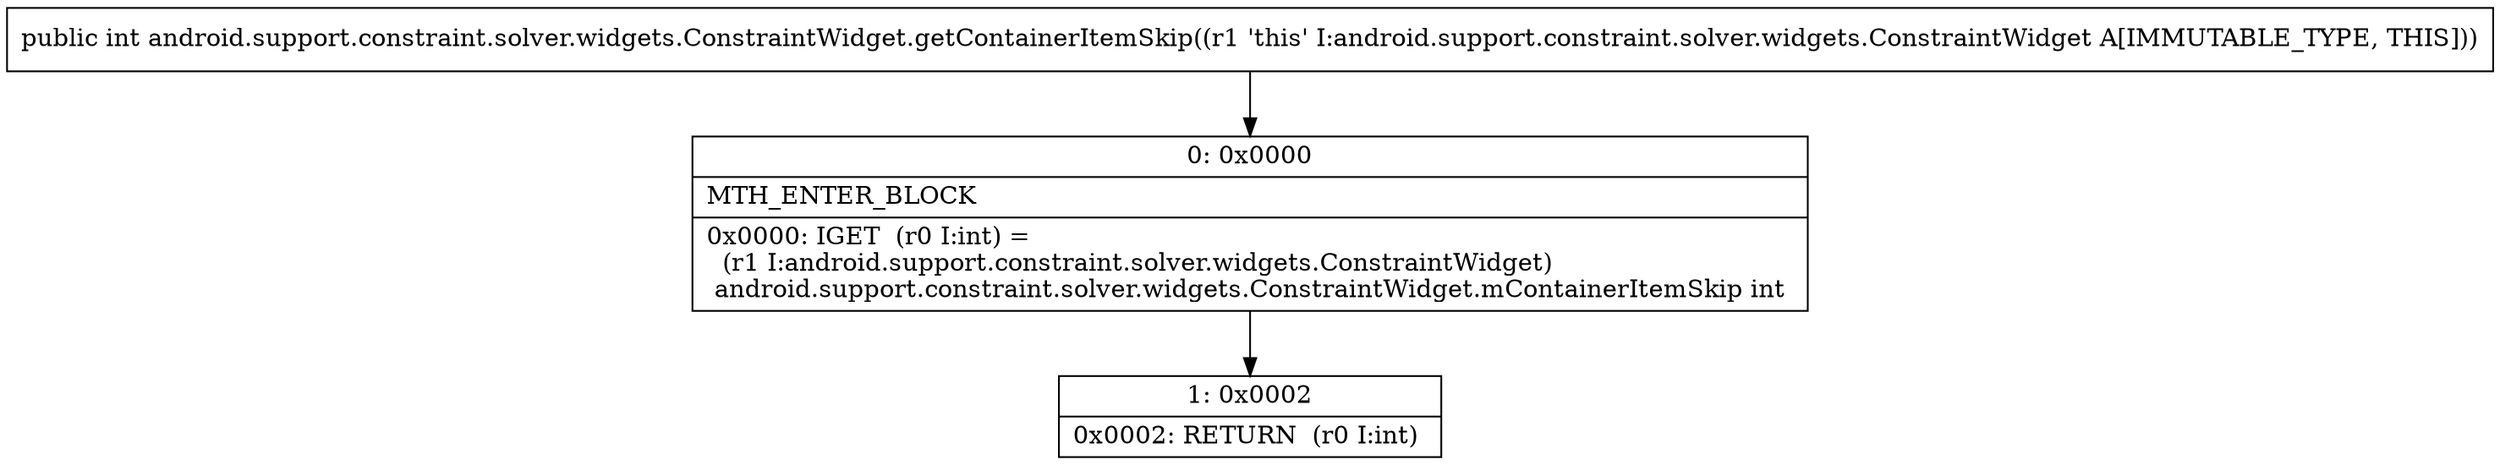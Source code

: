 digraph "CFG forandroid.support.constraint.solver.widgets.ConstraintWidget.getContainerItemSkip()I" {
Node_0 [shape=record,label="{0\:\ 0x0000|MTH_ENTER_BLOCK\l|0x0000: IGET  (r0 I:int) = \l  (r1 I:android.support.constraint.solver.widgets.ConstraintWidget)\l android.support.constraint.solver.widgets.ConstraintWidget.mContainerItemSkip int \l}"];
Node_1 [shape=record,label="{1\:\ 0x0002|0x0002: RETURN  (r0 I:int) \l}"];
MethodNode[shape=record,label="{public int android.support.constraint.solver.widgets.ConstraintWidget.getContainerItemSkip((r1 'this' I:android.support.constraint.solver.widgets.ConstraintWidget A[IMMUTABLE_TYPE, THIS])) }"];
MethodNode -> Node_0;
Node_0 -> Node_1;
}

